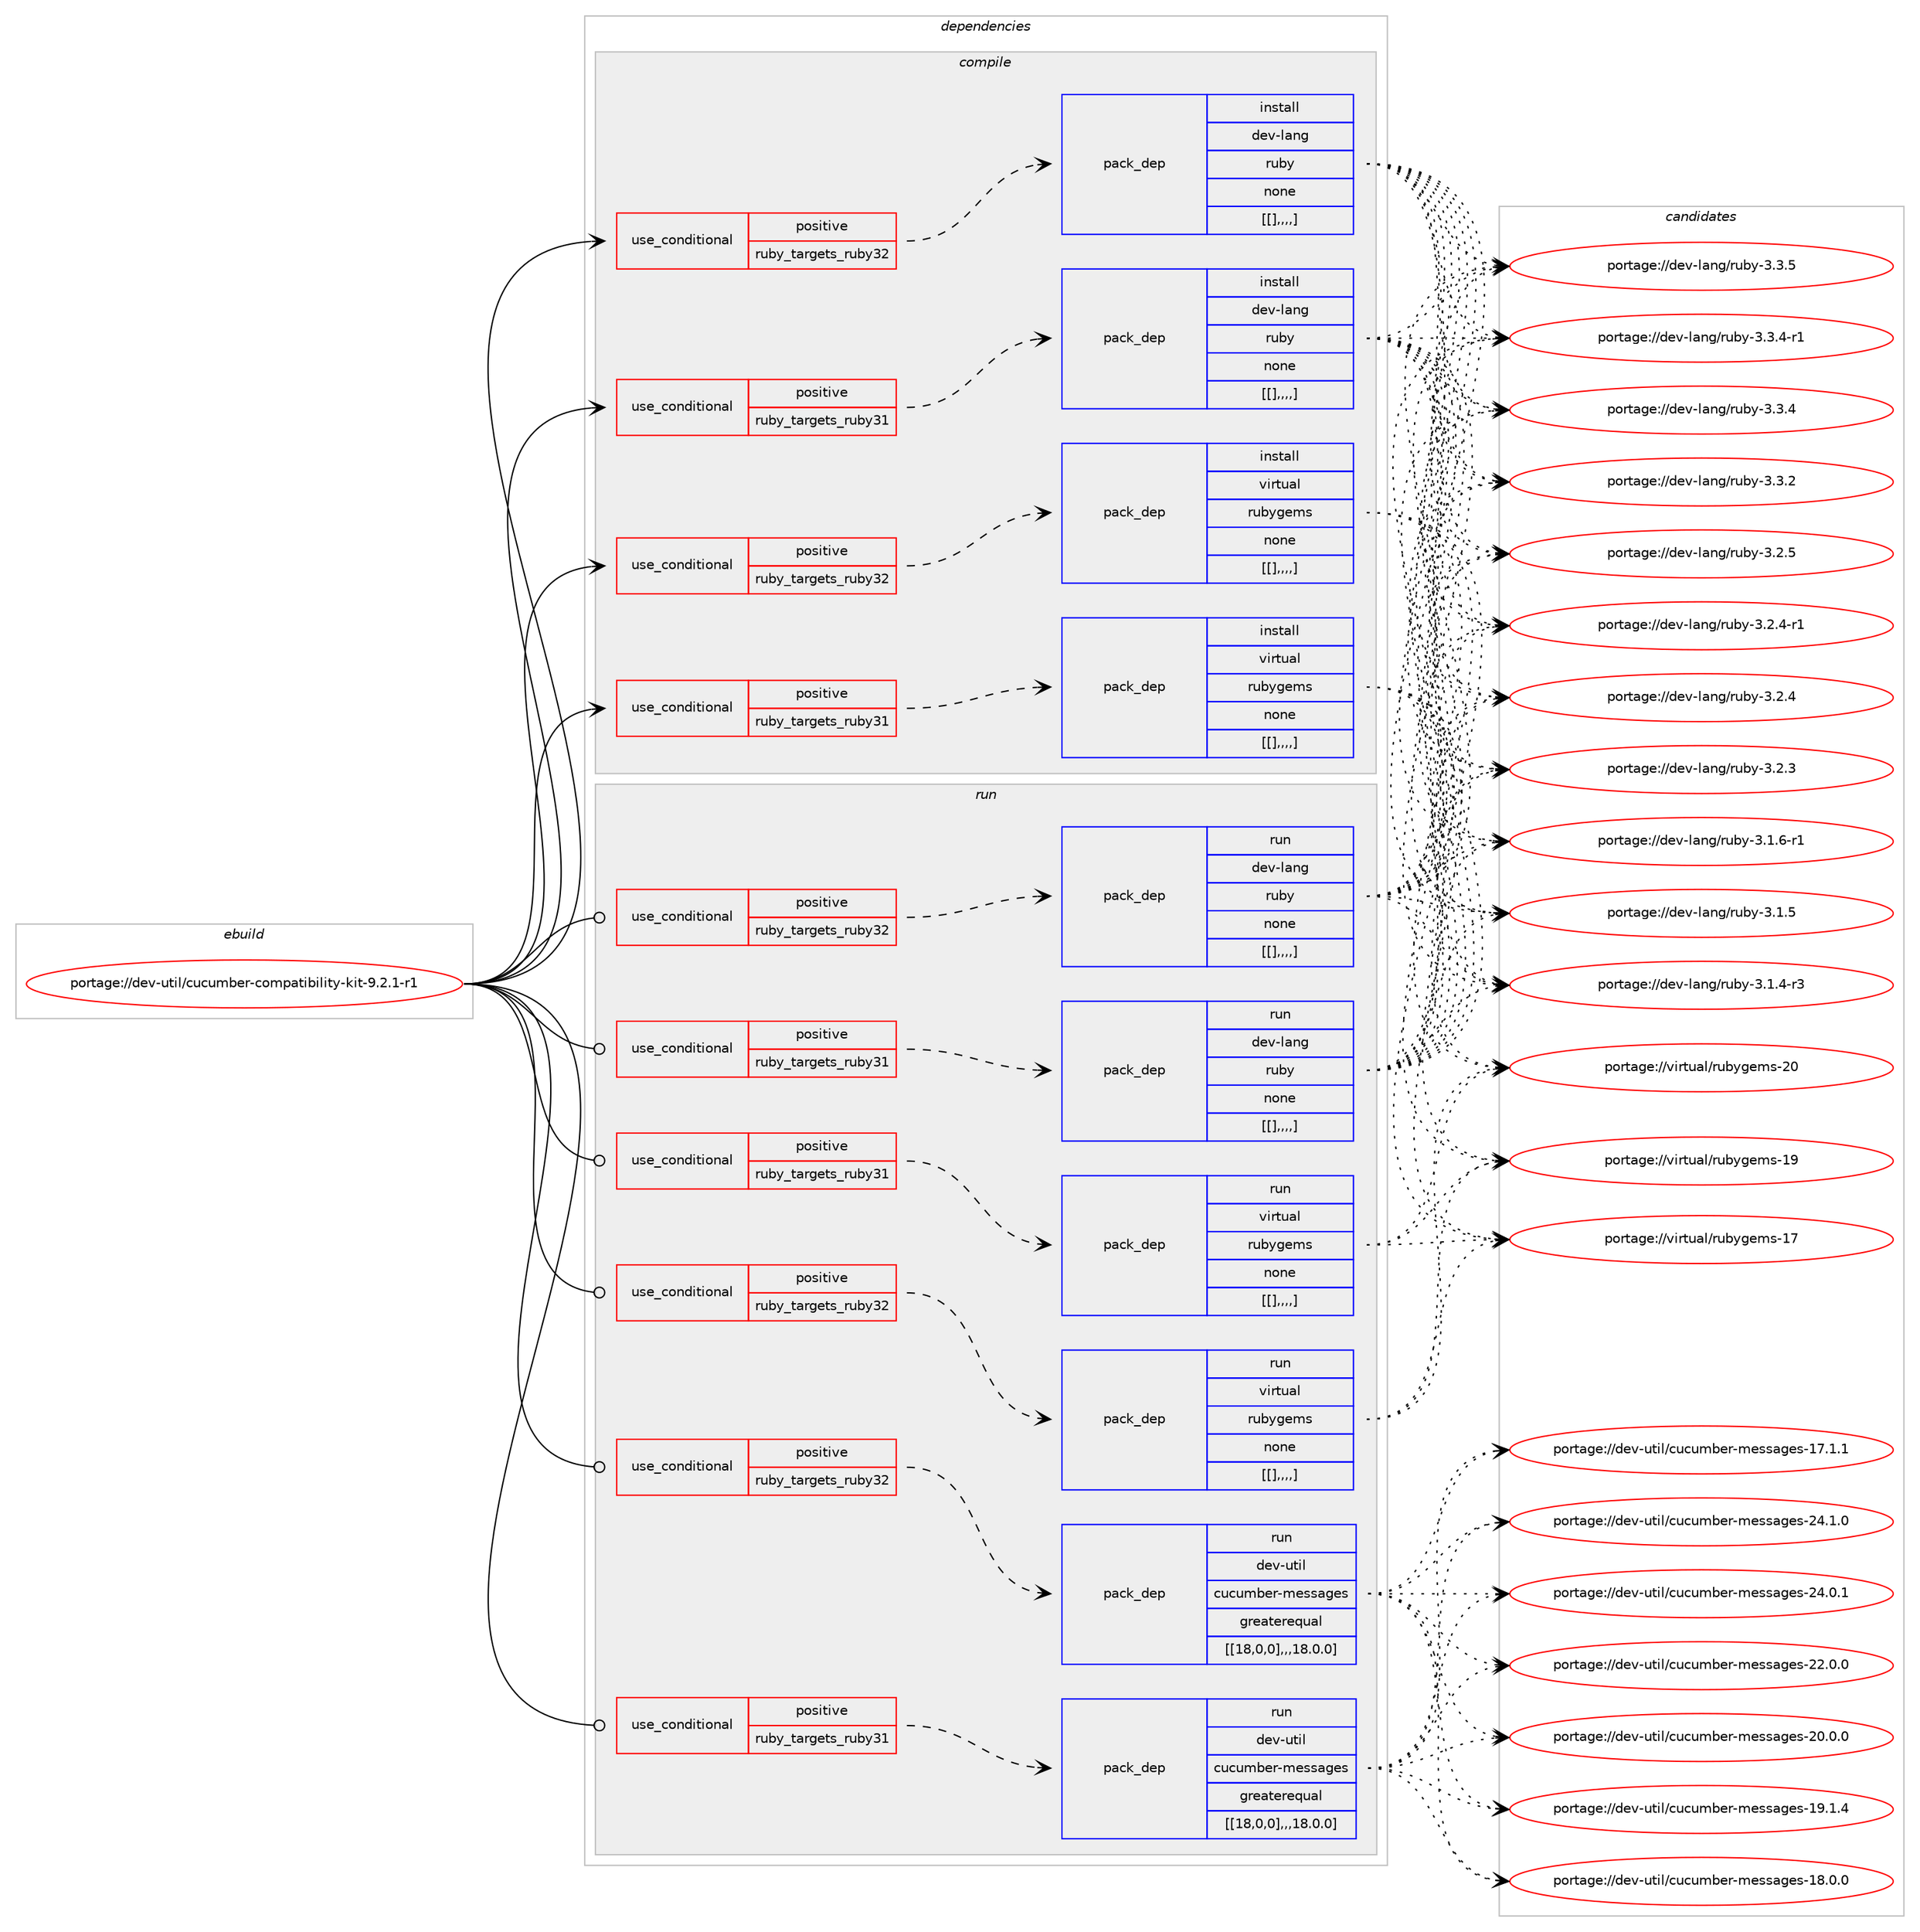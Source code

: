 digraph prolog {

# *************
# Graph options
# *************

newrank=true;
concentrate=true;
compound=true;
graph [rankdir=LR,fontname=Helvetica,fontsize=10,ranksep=1.5];#, ranksep=2.5, nodesep=0.2];
edge  [arrowhead=vee];
node  [fontname=Helvetica,fontsize=10];

# **********
# The ebuild
# **********

subgraph cluster_leftcol {
color=gray;
label=<<i>ebuild</i>>;
id [label="portage://dev-util/cucumber-compatibility-kit-9.2.1-r1", color=red, width=4, href="../dev-util/cucumber-compatibility-kit-9.2.1-r1.svg"];
}

# ****************
# The dependencies
# ****************

subgraph cluster_midcol {
color=gray;
label=<<i>dependencies</i>>;
subgraph cluster_compile {
fillcolor="#eeeeee";
style=filled;
label=<<i>compile</i>>;
subgraph cond61451 {
dependency216242 [label=<<TABLE BORDER="0" CELLBORDER="1" CELLSPACING="0" CELLPADDING="4"><TR><TD ROWSPAN="3" CELLPADDING="10">use_conditional</TD></TR><TR><TD>positive</TD></TR><TR><TD>ruby_targets_ruby31</TD></TR></TABLE>>, shape=none, color=red];
subgraph pack153395 {
dependency216243 [label=<<TABLE BORDER="0" CELLBORDER="1" CELLSPACING="0" CELLPADDING="4" WIDTH="220"><TR><TD ROWSPAN="6" CELLPADDING="30">pack_dep</TD></TR><TR><TD WIDTH="110">install</TD></TR><TR><TD>dev-lang</TD></TR><TR><TD>ruby</TD></TR><TR><TD>none</TD></TR><TR><TD>[[],,,,]</TD></TR></TABLE>>, shape=none, color=blue];
}
dependency216242:e -> dependency216243:w [weight=20,style="dashed",arrowhead="vee"];
}
id:e -> dependency216242:w [weight=20,style="solid",arrowhead="vee"];
subgraph cond61452 {
dependency216244 [label=<<TABLE BORDER="0" CELLBORDER="1" CELLSPACING="0" CELLPADDING="4"><TR><TD ROWSPAN="3" CELLPADDING="10">use_conditional</TD></TR><TR><TD>positive</TD></TR><TR><TD>ruby_targets_ruby31</TD></TR></TABLE>>, shape=none, color=red];
subgraph pack153396 {
dependency216245 [label=<<TABLE BORDER="0" CELLBORDER="1" CELLSPACING="0" CELLPADDING="4" WIDTH="220"><TR><TD ROWSPAN="6" CELLPADDING="30">pack_dep</TD></TR><TR><TD WIDTH="110">install</TD></TR><TR><TD>virtual</TD></TR><TR><TD>rubygems</TD></TR><TR><TD>none</TD></TR><TR><TD>[[],,,,]</TD></TR></TABLE>>, shape=none, color=blue];
}
dependency216244:e -> dependency216245:w [weight=20,style="dashed",arrowhead="vee"];
}
id:e -> dependency216244:w [weight=20,style="solid",arrowhead="vee"];
subgraph cond61453 {
dependency216246 [label=<<TABLE BORDER="0" CELLBORDER="1" CELLSPACING="0" CELLPADDING="4"><TR><TD ROWSPAN="3" CELLPADDING="10">use_conditional</TD></TR><TR><TD>positive</TD></TR><TR><TD>ruby_targets_ruby32</TD></TR></TABLE>>, shape=none, color=red];
subgraph pack153397 {
dependency216247 [label=<<TABLE BORDER="0" CELLBORDER="1" CELLSPACING="0" CELLPADDING="4" WIDTH="220"><TR><TD ROWSPAN="6" CELLPADDING="30">pack_dep</TD></TR><TR><TD WIDTH="110">install</TD></TR><TR><TD>dev-lang</TD></TR><TR><TD>ruby</TD></TR><TR><TD>none</TD></TR><TR><TD>[[],,,,]</TD></TR></TABLE>>, shape=none, color=blue];
}
dependency216246:e -> dependency216247:w [weight=20,style="dashed",arrowhead="vee"];
}
id:e -> dependency216246:w [weight=20,style="solid",arrowhead="vee"];
subgraph cond61454 {
dependency216248 [label=<<TABLE BORDER="0" CELLBORDER="1" CELLSPACING="0" CELLPADDING="4"><TR><TD ROWSPAN="3" CELLPADDING="10">use_conditional</TD></TR><TR><TD>positive</TD></TR><TR><TD>ruby_targets_ruby32</TD></TR></TABLE>>, shape=none, color=red];
subgraph pack153398 {
dependency216249 [label=<<TABLE BORDER="0" CELLBORDER="1" CELLSPACING="0" CELLPADDING="4" WIDTH="220"><TR><TD ROWSPAN="6" CELLPADDING="30">pack_dep</TD></TR><TR><TD WIDTH="110">install</TD></TR><TR><TD>virtual</TD></TR><TR><TD>rubygems</TD></TR><TR><TD>none</TD></TR><TR><TD>[[],,,,]</TD></TR></TABLE>>, shape=none, color=blue];
}
dependency216248:e -> dependency216249:w [weight=20,style="dashed",arrowhead="vee"];
}
id:e -> dependency216248:w [weight=20,style="solid",arrowhead="vee"];
}
subgraph cluster_compileandrun {
fillcolor="#eeeeee";
style=filled;
label=<<i>compile and run</i>>;
}
subgraph cluster_run {
fillcolor="#eeeeee";
style=filled;
label=<<i>run</i>>;
subgraph cond61455 {
dependency216250 [label=<<TABLE BORDER="0" CELLBORDER="1" CELLSPACING="0" CELLPADDING="4"><TR><TD ROWSPAN="3" CELLPADDING="10">use_conditional</TD></TR><TR><TD>positive</TD></TR><TR><TD>ruby_targets_ruby31</TD></TR></TABLE>>, shape=none, color=red];
subgraph pack153399 {
dependency216251 [label=<<TABLE BORDER="0" CELLBORDER="1" CELLSPACING="0" CELLPADDING="4" WIDTH="220"><TR><TD ROWSPAN="6" CELLPADDING="30">pack_dep</TD></TR><TR><TD WIDTH="110">run</TD></TR><TR><TD>dev-lang</TD></TR><TR><TD>ruby</TD></TR><TR><TD>none</TD></TR><TR><TD>[[],,,,]</TD></TR></TABLE>>, shape=none, color=blue];
}
dependency216250:e -> dependency216251:w [weight=20,style="dashed",arrowhead="vee"];
}
id:e -> dependency216250:w [weight=20,style="solid",arrowhead="odot"];
subgraph cond61456 {
dependency216252 [label=<<TABLE BORDER="0" CELLBORDER="1" CELLSPACING="0" CELLPADDING="4"><TR><TD ROWSPAN="3" CELLPADDING="10">use_conditional</TD></TR><TR><TD>positive</TD></TR><TR><TD>ruby_targets_ruby31</TD></TR></TABLE>>, shape=none, color=red];
subgraph pack153400 {
dependency216253 [label=<<TABLE BORDER="0" CELLBORDER="1" CELLSPACING="0" CELLPADDING="4" WIDTH="220"><TR><TD ROWSPAN="6" CELLPADDING="30">pack_dep</TD></TR><TR><TD WIDTH="110">run</TD></TR><TR><TD>dev-util</TD></TR><TR><TD>cucumber-messages</TD></TR><TR><TD>greaterequal</TD></TR><TR><TD>[[18,0,0],,,18.0.0]</TD></TR></TABLE>>, shape=none, color=blue];
}
dependency216252:e -> dependency216253:w [weight=20,style="dashed",arrowhead="vee"];
}
id:e -> dependency216252:w [weight=20,style="solid",arrowhead="odot"];
subgraph cond61457 {
dependency216254 [label=<<TABLE BORDER="0" CELLBORDER="1" CELLSPACING="0" CELLPADDING="4"><TR><TD ROWSPAN="3" CELLPADDING="10">use_conditional</TD></TR><TR><TD>positive</TD></TR><TR><TD>ruby_targets_ruby31</TD></TR></TABLE>>, shape=none, color=red];
subgraph pack153401 {
dependency216255 [label=<<TABLE BORDER="0" CELLBORDER="1" CELLSPACING="0" CELLPADDING="4" WIDTH="220"><TR><TD ROWSPAN="6" CELLPADDING="30">pack_dep</TD></TR><TR><TD WIDTH="110">run</TD></TR><TR><TD>virtual</TD></TR><TR><TD>rubygems</TD></TR><TR><TD>none</TD></TR><TR><TD>[[],,,,]</TD></TR></TABLE>>, shape=none, color=blue];
}
dependency216254:e -> dependency216255:w [weight=20,style="dashed",arrowhead="vee"];
}
id:e -> dependency216254:w [weight=20,style="solid",arrowhead="odot"];
subgraph cond61458 {
dependency216256 [label=<<TABLE BORDER="0" CELLBORDER="1" CELLSPACING="0" CELLPADDING="4"><TR><TD ROWSPAN="3" CELLPADDING="10">use_conditional</TD></TR><TR><TD>positive</TD></TR><TR><TD>ruby_targets_ruby32</TD></TR></TABLE>>, shape=none, color=red];
subgraph pack153402 {
dependency216257 [label=<<TABLE BORDER="0" CELLBORDER="1" CELLSPACING="0" CELLPADDING="4" WIDTH="220"><TR><TD ROWSPAN="6" CELLPADDING="30">pack_dep</TD></TR><TR><TD WIDTH="110">run</TD></TR><TR><TD>dev-lang</TD></TR><TR><TD>ruby</TD></TR><TR><TD>none</TD></TR><TR><TD>[[],,,,]</TD></TR></TABLE>>, shape=none, color=blue];
}
dependency216256:e -> dependency216257:w [weight=20,style="dashed",arrowhead="vee"];
}
id:e -> dependency216256:w [weight=20,style="solid",arrowhead="odot"];
subgraph cond61459 {
dependency216258 [label=<<TABLE BORDER="0" CELLBORDER="1" CELLSPACING="0" CELLPADDING="4"><TR><TD ROWSPAN="3" CELLPADDING="10">use_conditional</TD></TR><TR><TD>positive</TD></TR><TR><TD>ruby_targets_ruby32</TD></TR></TABLE>>, shape=none, color=red];
subgraph pack153403 {
dependency216259 [label=<<TABLE BORDER="0" CELLBORDER="1" CELLSPACING="0" CELLPADDING="4" WIDTH="220"><TR><TD ROWSPAN="6" CELLPADDING="30">pack_dep</TD></TR><TR><TD WIDTH="110">run</TD></TR><TR><TD>dev-util</TD></TR><TR><TD>cucumber-messages</TD></TR><TR><TD>greaterequal</TD></TR><TR><TD>[[18,0,0],,,18.0.0]</TD></TR></TABLE>>, shape=none, color=blue];
}
dependency216258:e -> dependency216259:w [weight=20,style="dashed",arrowhead="vee"];
}
id:e -> dependency216258:w [weight=20,style="solid",arrowhead="odot"];
subgraph cond61460 {
dependency216260 [label=<<TABLE BORDER="0" CELLBORDER="1" CELLSPACING="0" CELLPADDING="4"><TR><TD ROWSPAN="3" CELLPADDING="10">use_conditional</TD></TR><TR><TD>positive</TD></TR><TR><TD>ruby_targets_ruby32</TD></TR></TABLE>>, shape=none, color=red];
subgraph pack153404 {
dependency216261 [label=<<TABLE BORDER="0" CELLBORDER="1" CELLSPACING="0" CELLPADDING="4" WIDTH="220"><TR><TD ROWSPAN="6" CELLPADDING="30">pack_dep</TD></TR><TR><TD WIDTH="110">run</TD></TR><TR><TD>virtual</TD></TR><TR><TD>rubygems</TD></TR><TR><TD>none</TD></TR><TR><TD>[[],,,,]</TD></TR></TABLE>>, shape=none, color=blue];
}
dependency216260:e -> dependency216261:w [weight=20,style="dashed",arrowhead="vee"];
}
id:e -> dependency216260:w [weight=20,style="solid",arrowhead="odot"];
}
}

# **************
# The candidates
# **************

subgraph cluster_choices {
rank=same;
color=gray;
label=<<i>candidates</i>>;

subgraph choice153395 {
color=black;
nodesep=1;
choice10010111845108971101034711411798121455146514653 [label="portage://dev-lang/ruby-3.3.5", color=red, width=4,href="../dev-lang/ruby-3.3.5.svg"];
choice100101118451089711010347114117981214551465146524511449 [label="portage://dev-lang/ruby-3.3.4-r1", color=red, width=4,href="../dev-lang/ruby-3.3.4-r1.svg"];
choice10010111845108971101034711411798121455146514652 [label="portage://dev-lang/ruby-3.3.4", color=red, width=4,href="../dev-lang/ruby-3.3.4.svg"];
choice10010111845108971101034711411798121455146514650 [label="portage://dev-lang/ruby-3.3.2", color=red, width=4,href="../dev-lang/ruby-3.3.2.svg"];
choice10010111845108971101034711411798121455146504653 [label="portage://dev-lang/ruby-3.2.5", color=red, width=4,href="../dev-lang/ruby-3.2.5.svg"];
choice100101118451089711010347114117981214551465046524511449 [label="portage://dev-lang/ruby-3.2.4-r1", color=red, width=4,href="../dev-lang/ruby-3.2.4-r1.svg"];
choice10010111845108971101034711411798121455146504652 [label="portage://dev-lang/ruby-3.2.4", color=red, width=4,href="../dev-lang/ruby-3.2.4.svg"];
choice10010111845108971101034711411798121455146504651 [label="portage://dev-lang/ruby-3.2.3", color=red, width=4,href="../dev-lang/ruby-3.2.3.svg"];
choice100101118451089711010347114117981214551464946544511449 [label="portage://dev-lang/ruby-3.1.6-r1", color=red, width=4,href="../dev-lang/ruby-3.1.6-r1.svg"];
choice10010111845108971101034711411798121455146494653 [label="portage://dev-lang/ruby-3.1.5", color=red, width=4,href="../dev-lang/ruby-3.1.5.svg"];
choice100101118451089711010347114117981214551464946524511451 [label="portage://dev-lang/ruby-3.1.4-r3", color=red, width=4,href="../dev-lang/ruby-3.1.4-r3.svg"];
dependency216243:e -> choice10010111845108971101034711411798121455146514653:w [style=dotted,weight="100"];
dependency216243:e -> choice100101118451089711010347114117981214551465146524511449:w [style=dotted,weight="100"];
dependency216243:e -> choice10010111845108971101034711411798121455146514652:w [style=dotted,weight="100"];
dependency216243:e -> choice10010111845108971101034711411798121455146514650:w [style=dotted,weight="100"];
dependency216243:e -> choice10010111845108971101034711411798121455146504653:w [style=dotted,weight="100"];
dependency216243:e -> choice100101118451089711010347114117981214551465046524511449:w [style=dotted,weight="100"];
dependency216243:e -> choice10010111845108971101034711411798121455146504652:w [style=dotted,weight="100"];
dependency216243:e -> choice10010111845108971101034711411798121455146504651:w [style=dotted,weight="100"];
dependency216243:e -> choice100101118451089711010347114117981214551464946544511449:w [style=dotted,weight="100"];
dependency216243:e -> choice10010111845108971101034711411798121455146494653:w [style=dotted,weight="100"];
dependency216243:e -> choice100101118451089711010347114117981214551464946524511451:w [style=dotted,weight="100"];
}
subgraph choice153396 {
color=black;
nodesep=1;
choice118105114116117971084711411798121103101109115455048 [label="portage://virtual/rubygems-20", color=red, width=4,href="../virtual/rubygems-20.svg"];
choice118105114116117971084711411798121103101109115454957 [label="portage://virtual/rubygems-19", color=red, width=4,href="../virtual/rubygems-19.svg"];
choice118105114116117971084711411798121103101109115454955 [label="portage://virtual/rubygems-17", color=red, width=4,href="../virtual/rubygems-17.svg"];
dependency216245:e -> choice118105114116117971084711411798121103101109115455048:w [style=dotted,weight="100"];
dependency216245:e -> choice118105114116117971084711411798121103101109115454957:w [style=dotted,weight="100"];
dependency216245:e -> choice118105114116117971084711411798121103101109115454955:w [style=dotted,weight="100"];
}
subgraph choice153397 {
color=black;
nodesep=1;
choice10010111845108971101034711411798121455146514653 [label="portage://dev-lang/ruby-3.3.5", color=red, width=4,href="../dev-lang/ruby-3.3.5.svg"];
choice100101118451089711010347114117981214551465146524511449 [label="portage://dev-lang/ruby-3.3.4-r1", color=red, width=4,href="../dev-lang/ruby-3.3.4-r1.svg"];
choice10010111845108971101034711411798121455146514652 [label="portage://dev-lang/ruby-3.3.4", color=red, width=4,href="../dev-lang/ruby-3.3.4.svg"];
choice10010111845108971101034711411798121455146514650 [label="portage://dev-lang/ruby-3.3.2", color=red, width=4,href="../dev-lang/ruby-3.3.2.svg"];
choice10010111845108971101034711411798121455146504653 [label="portage://dev-lang/ruby-3.2.5", color=red, width=4,href="../dev-lang/ruby-3.2.5.svg"];
choice100101118451089711010347114117981214551465046524511449 [label="portage://dev-lang/ruby-3.2.4-r1", color=red, width=4,href="../dev-lang/ruby-3.2.4-r1.svg"];
choice10010111845108971101034711411798121455146504652 [label="portage://dev-lang/ruby-3.2.4", color=red, width=4,href="../dev-lang/ruby-3.2.4.svg"];
choice10010111845108971101034711411798121455146504651 [label="portage://dev-lang/ruby-3.2.3", color=red, width=4,href="../dev-lang/ruby-3.2.3.svg"];
choice100101118451089711010347114117981214551464946544511449 [label="portage://dev-lang/ruby-3.1.6-r1", color=red, width=4,href="../dev-lang/ruby-3.1.6-r1.svg"];
choice10010111845108971101034711411798121455146494653 [label="portage://dev-lang/ruby-3.1.5", color=red, width=4,href="../dev-lang/ruby-3.1.5.svg"];
choice100101118451089711010347114117981214551464946524511451 [label="portage://dev-lang/ruby-3.1.4-r3", color=red, width=4,href="../dev-lang/ruby-3.1.4-r3.svg"];
dependency216247:e -> choice10010111845108971101034711411798121455146514653:w [style=dotted,weight="100"];
dependency216247:e -> choice100101118451089711010347114117981214551465146524511449:w [style=dotted,weight="100"];
dependency216247:e -> choice10010111845108971101034711411798121455146514652:w [style=dotted,weight="100"];
dependency216247:e -> choice10010111845108971101034711411798121455146514650:w [style=dotted,weight="100"];
dependency216247:e -> choice10010111845108971101034711411798121455146504653:w [style=dotted,weight="100"];
dependency216247:e -> choice100101118451089711010347114117981214551465046524511449:w [style=dotted,weight="100"];
dependency216247:e -> choice10010111845108971101034711411798121455146504652:w [style=dotted,weight="100"];
dependency216247:e -> choice10010111845108971101034711411798121455146504651:w [style=dotted,weight="100"];
dependency216247:e -> choice100101118451089711010347114117981214551464946544511449:w [style=dotted,weight="100"];
dependency216247:e -> choice10010111845108971101034711411798121455146494653:w [style=dotted,weight="100"];
dependency216247:e -> choice100101118451089711010347114117981214551464946524511451:w [style=dotted,weight="100"];
}
subgraph choice153398 {
color=black;
nodesep=1;
choice118105114116117971084711411798121103101109115455048 [label="portage://virtual/rubygems-20", color=red, width=4,href="../virtual/rubygems-20.svg"];
choice118105114116117971084711411798121103101109115454957 [label="portage://virtual/rubygems-19", color=red, width=4,href="../virtual/rubygems-19.svg"];
choice118105114116117971084711411798121103101109115454955 [label="portage://virtual/rubygems-17", color=red, width=4,href="../virtual/rubygems-17.svg"];
dependency216249:e -> choice118105114116117971084711411798121103101109115455048:w [style=dotted,weight="100"];
dependency216249:e -> choice118105114116117971084711411798121103101109115454957:w [style=dotted,weight="100"];
dependency216249:e -> choice118105114116117971084711411798121103101109115454955:w [style=dotted,weight="100"];
}
subgraph choice153399 {
color=black;
nodesep=1;
choice10010111845108971101034711411798121455146514653 [label="portage://dev-lang/ruby-3.3.5", color=red, width=4,href="../dev-lang/ruby-3.3.5.svg"];
choice100101118451089711010347114117981214551465146524511449 [label="portage://dev-lang/ruby-3.3.4-r1", color=red, width=4,href="../dev-lang/ruby-3.3.4-r1.svg"];
choice10010111845108971101034711411798121455146514652 [label="portage://dev-lang/ruby-3.3.4", color=red, width=4,href="../dev-lang/ruby-3.3.4.svg"];
choice10010111845108971101034711411798121455146514650 [label="portage://dev-lang/ruby-3.3.2", color=red, width=4,href="../dev-lang/ruby-3.3.2.svg"];
choice10010111845108971101034711411798121455146504653 [label="portage://dev-lang/ruby-3.2.5", color=red, width=4,href="../dev-lang/ruby-3.2.5.svg"];
choice100101118451089711010347114117981214551465046524511449 [label="portage://dev-lang/ruby-3.2.4-r1", color=red, width=4,href="../dev-lang/ruby-3.2.4-r1.svg"];
choice10010111845108971101034711411798121455146504652 [label="portage://dev-lang/ruby-3.2.4", color=red, width=4,href="../dev-lang/ruby-3.2.4.svg"];
choice10010111845108971101034711411798121455146504651 [label="portage://dev-lang/ruby-3.2.3", color=red, width=4,href="../dev-lang/ruby-3.2.3.svg"];
choice100101118451089711010347114117981214551464946544511449 [label="portage://dev-lang/ruby-3.1.6-r1", color=red, width=4,href="../dev-lang/ruby-3.1.6-r1.svg"];
choice10010111845108971101034711411798121455146494653 [label="portage://dev-lang/ruby-3.1.5", color=red, width=4,href="../dev-lang/ruby-3.1.5.svg"];
choice100101118451089711010347114117981214551464946524511451 [label="portage://dev-lang/ruby-3.1.4-r3", color=red, width=4,href="../dev-lang/ruby-3.1.4-r3.svg"];
dependency216251:e -> choice10010111845108971101034711411798121455146514653:w [style=dotted,weight="100"];
dependency216251:e -> choice100101118451089711010347114117981214551465146524511449:w [style=dotted,weight="100"];
dependency216251:e -> choice10010111845108971101034711411798121455146514652:w [style=dotted,weight="100"];
dependency216251:e -> choice10010111845108971101034711411798121455146514650:w [style=dotted,weight="100"];
dependency216251:e -> choice10010111845108971101034711411798121455146504653:w [style=dotted,weight="100"];
dependency216251:e -> choice100101118451089711010347114117981214551465046524511449:w [style=dotted,weight="100"];
dependency216251:e -> choice10010111845108971101034711411798121455146504652:w [style=dotted,weight="100"];
dependency216251:e -> choice10010111845108971101034711411798121455146504651:w [style=dotted,weight="100"];
dependency216251:e -> choice100101118451089711010347114117981214551464946544511449:w [style=dotted,weight="100"];
dependency216251:e -> choice10010111845108971101034711411798121455146494653:w [style=dotted,weight="100"];
dependency216251:e -> choice100101118451089711010347114117981214551464946524511451:w [style=dotted,weight="100"];
}
subgraph choice153400 {
color=black;
nodesep=1;
choice1001011184511711610510847991179911710998101114451091011151159710310111545505246494648 [label="portage://dev-util/cucumber-messages-24.1.0", color=red, width=4,href="../dev-util/cucumber-messages-24.1.0.svg"];
choice1001011184511711610510847991179911710998101114451091011151159710310111545505246484649 [label="portage://dev-util/cucumber-messages-24.0.1", color=red, width=4,href="../dev-util/cucumber-messages-24.0.1.svg"];
choice1001011184511711610510847991179911710998101114451091011151159710310111545505046484648 [label="portage://dev-util/cucumber-messages-22.0.0", color=red, width=4,href="../dev-util/cucumber-messages-22.0.0.svg"];
choice1001011184511711610510847991179911710998101114451091011151159710310111545504846484648 [label="portage://dev-util/cucumber-messages-20.0.0", color=red, width=4,href="../dev-util/cucumber-messages-20.0.0.svg"];
choice1001011184511711610510847991179911710998101114451091011151159710310111545495746494652 [label="portage://dev-util/cucumber-messages-19.1.4", color=red, width=4,href="../dev-util/cucumber-messages-19.1.4.svg"];
choice1001011184511711610510847991179911710998101114451091011151159710310111545495646484648 [label="portage://dev-util/cucumber-messages-18.0.0", color=red, width=4,href="../dev-util/cucumber-messages-18.0.0.svg"];
choice1001011184511711610510847991179911710998101114451091011151159710310111545495546494649 [label="portage://dev-util/cucumber-messages-17.1.1", color=red, width=4,href="../dev-util/cucumber-messages-17.1.1.svg"];
dependency216253:e -> choice1001011184511711610510847991179911710998101114451091011151159710310111545505246494648:w [style=dotted,weight="100"];
dependency216253:e -> choice1001011184511711610510847991179911710998101114451091011151159710310111545505246484649:w [style=dotted,weight="100"];
dependency216253:e -> choice1001011184511711610510847991179911710998101114451091011151159710310111545505046484648:w [style=dotted,weight="100"];
dependency216253:e -> choice1001011184511711610510847991179911710998101114451091011151159710310111545504846484648:w [style=dotted,weight="100"];
dependency216253:e -> choice1001011184511711610510847991179911710998101114451091011151159710310111545495746494652:w [style=dotted,weight="100"];
dependency216253:e -> choice1001011184511711610510847991179911710998101114451091011151159710310111545495646484648:w [style=dotted,weight="100"];
dependency216253:e -> choice1001011184511711610510847991179911710998101114451091011151159710310111545495546494649:w [style=dotted,weight="100"];
}
subgraph choice153401 {
color=black;
nodesep=1;
choice118105114116117971084711411798121103101109115455048 [label="portage://virtual/rubygems-20", color=red, width=4,href="../virtual/rubygems-20.svg"];
choice118105114116117971084711411798121103101109115454957 [label="portage://virtual/rubygems-19", color=red, width=4,href="../virtual/rubygems-19.svg"];
choice118105114116117971084711411798121103101109115454955 [label="portage://virtual/rubygems-17", color=red, width=4,href="../virtual/rubygems-17.svg"];
dependency216255:e -> choice118105114116117971084711411798121103101109115455048:w [style=dotted,weight="100"];
dependency216255:e -> choice118105114116117971084711411798121103101109115454957:w [style=dotted,weight="100"];
dependency216255:e -> choice118105114116117971084711411798121103101109115454955:w [style=dotted,weight="100"];
}
subgraph choice153402 {
color=black;
nodesep=1;
choice10010111845108971101034711411798121455146514653 [label="portage://dev-lang/ruby-3.3.5", color=red, width=4,href="../dev-lang/ruby-3.3.5.svg"];
choice100101118451089711010347114117981214551465146524511449 [label="portage://dev-lang/ruby-3.3.4-r1", color=red, width=4,href="../dev-lang/ruby-3.3.4-r1.svg"];
choice10010111845108971101034711411798121455146514652 [label="portage://dev-lang/ruby-3.3.4", color=red, width=4,href="../dev-lang/ruby-3.3.4.svg"];
choice10010111845108971101034711411798121455146514650 [label="portage://dev-lang/ruby-3.3.2", color=red, width=4,href="../dev-lang/ruby-3.3.2.svg"];
choice10010111845108971101034711411798121455146504653 [label="portage://dev-lang/ruby-3.2.5", color=red, width=4,href="../dev-lang/ruby-3.2.5.svg"];
choice100101118451089711010347114117981214551465046524511449 [label="portage://dev-lang/ruby-3.2.4-r1", color=red, width=4,href="../dev-lang/ruby-3.2.4-r1.svg"];
choice10010111845108971101034711411798121455146504652 [label="portage://dev-lang/ruby-3.2.4", color=red, width=4,href="../dev-lang/ruby-3.2.4.svg"];
choice10010111845108971101034711411798121455146504651 [label="portage://dev-lang/ruby-3.2.3", color=red, width=4,href="../dev-lang/ruby-3.2.3.svg"];
choice100101118451089711010347114117981214551464946544511449 [label="portage://dev-lang/ruby-3.1.6-r1", color=red, width=4,href="../dev-lang/ruby-3.1.6-r1.svg"];
choice10010111845108971101034711411798121455146494653 [label="portage://dev-lang/ruby-3.1.5", color=red, width=4,href="../dev-lang/ruby-3.1.5.svg"];
choice100101118451089711010347114117981214551464946524511451 [label="portage://dev-lang/ruby-3.1.4-r3", color=red, width=4,href="../dev-lang/ruby-3.1.4-r3.svg"];
dependency216257:e -> choice10010111845108971101034711411798121455146514653:w [style=dotted,weight="100"];
dependency216257:e -> choice100101118451089711010347114117981214551465146524511449:w [style=dotted,weight="100"];
dependency216257:e -> choice10010111845108971101034711411798121455146514652:w [style=dotted,weight="100"];
dependency216257:e -> choice10010111845108971101034711411798121455146514650:w [style=dotted,weight="100"];
dependency216257:e -> choice10010111845108971101034711411798121455146504653:w [style=dotted,weight="100"];
dependency216257:e -> choice100101118451089711010347114117981214551465046524511449:w [style=dotted,weight="100"];
dependency216257:e -> choice10010111845108971101034711411798121455146504652:w [style=dotted,weight="100"];
dependency216257:e -> choice10010111845108971101034711411798121455146504651:w [style=dotted,weight="100"];
dependency216257:e -> choice100101118451089711010347114117981214551464946544511449:w [style=dotted,weight="100"];
dependency216257:e -> choice10010111845108971101034711411798121455146494653:w [style=dotted,weight="100"];
dependency216257:e -> choice100101118451089711010347114117981214551464946524511451:w [style=dotted,weight="100"];
}
subgraph choice153403 {
color=black;
nodesep=1;
choice1001011184511711610510847991179911710998101114451091011151159710310111545505246494648 [label="portage://dev-util/cucumber-messages-24.1.0", color=red, width=4,href="../dev-util/cucumber-messages-24.1.0.svg"];
choice1001011184511711610510847991179911710998101114451091011151159710310111545505246484649 [label="portage://dev-util/cucumber-messages-24.0.1", color=red, width=4,href="../dev-util/cucumber-messages-24.0.1.svg"];
choice1001011184511711610510847991179911710998101114451091011151159710310111545505046484648 [label="portage://dev-util/cucumber-messages-22.0.0", color=red, width=4,href="../dev-util/cucumber-messages-22.0.0.svg"];
choice1001011184511711610510847991179911710998101114451091011151159710310111545504846484648 [label="portage://dev-util/cucumber-messages-20.0.0", color=red, width=4,href="../dev-util/cucumber-messages-20.0.0.svg"];
choice1001011184511711610510847991179911710998101114451091011151159710310111545495746494652 [label="portage://dev-util/cucumber-messages-19.1.4", color=red, width=4,href="../dev-util/cucumber-messages-19.1.4.svg"];
choice1001011184511711610510847991179911710998101114451091011151159710310111545495646484648 [label="portage://dev-util/cucumber-messages-18.0.0", color=red, width=4,href="../dev-util/cucumber-messages-18.0.0.svg"];
choice1001011184511711610510847991179911710998101114451091011151159710310111545495546494649 [label="portage://dev-util/cucumber-messages-17.1.1", color=red, width=4,href="../dev-util/cucumber-messages-17.1.1.svg"];
dependency216259:e -> choice1001011184511711610510847991179911710998101114451091011151159710310111545505246494648:w [style=dotted,weight="100"];
dependency216259:e -> choice1001011184511711610510847991179911710998101114451091011151159710310111545505246484649:w [style=dotted,weight="100"];
dependency216259:e -> choice1001011184511711610510847991179911710998101114451091011151159710310111545505046484648:w [style=dotted,weight="100"];
dependency216259:e -> choice1001011184511711610510847991179911710998101114451091011151159710310111545504846484648:w [style=dotted,weight="100"];
dependency216259:e -> choice1001011184511711610510847991179911710998101114451091011151159710310111545495746494652:w [style=dotted,weight="100"];
dependency216259:e -> choice1001011184511711610510847991179911710998101114451091011151159710310111545495646484648:w [style=dotted,weight="100"];
dependency216259:e -> choice1001011184511711610510847991179911710998101114451091011151159710310111545495546494649:w [style=dotted,weight="100"];
}
subgraph choice153404 {
color=black;
nodesep=1;
choice118105114116117971084711411798121103101109115455048 [label="portage://virtual/rubygems-20", color=red, width=4,href="../virtual/rubygems-20.svg"];
choice118105114116117971084711411798121103101109115454957 [label="portage://virtual/rubygems-19", color=red, width=4,href="../virtual/rubygems-19.svg"];
choice118105114116117971084711411798121103101109115454955 [label="portage://virtual/rubygems-17", color=red, width=4,href="../virtual/rubygems-17.svg"];
dependency216261:e -> choice118105114116117971084711411798121103101109115455048:w [style=dotted,weight="100"];
dependency216261:e -> choice118105114116117971084711411798121103101109115454957:w [style=dotted,weight="100"];
dependency216261:e -> choice118105114116117971084711411798121103101109115454955:w [style=dotted,weight="100"];
}
}

}
